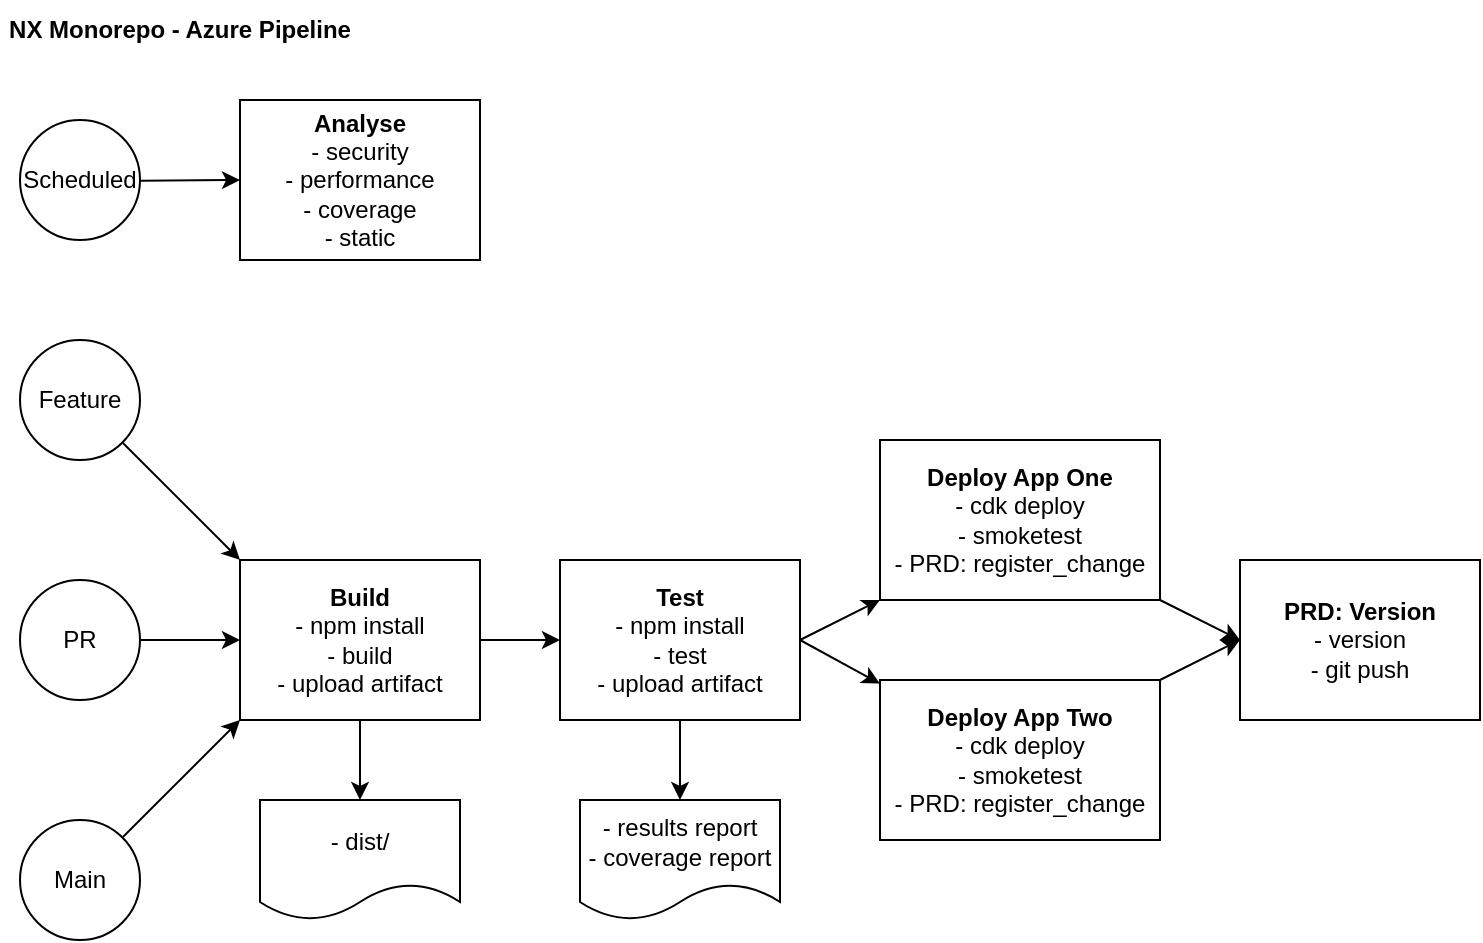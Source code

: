 <mxfile version="20.6.0" type="device"><diagram id="ScGELrWo42L4l17_GyMl" name="Page-1"><mxGraphModel dx="1234" dy="697" grid="1" gridSize="10" guides="1" tooltips="1" connect="1" arrows="1" fold="1" page="1" pageScale="1" pageWidth="850" pageHeight="1100" math="0" shadow="0"><root><mxCell id="0"/><mxCell id="1" parent="0"/><mxCell id="sbpcwHlsnpLtDFqSEBri-1" value="NX Monorepo - Azure Pipeline" style="text;html=1;strokeColor=none;fillColor=none;align=center;verticalAlign=middle;whiteSpace=wrap;rounded=0;fontStyle=1" vertex="1" parent="1"><mxGeometry x="80" y="160" width="180" height="30" as="geometry"/></mxCell><mxCell id="sbpcwHlsnpLtDFqSEBri-31" value="" style="edgeStyle=none;rounded=0;orthogonalLoop=1;jettySize=auto;html=1;" edge="1" parent="1" source="sbpcwHlsnpLtDFqSEBri-6" target="sbpcwHlsnpLtDFqSEBri-17"><mxGeometry relative="1" as="geometry"/></mxCell><mxCell id="sbpcwHlsnpLtDFqSEBri-6" value="Scheduled" style="ellipse;whiteSpace=wrap;html=1;aspect=fixed;" vertex="1" parent="1"><mxGeometry x="90" y="220" width="60" height="60" as="geometry"/></mxCell><mxCell id="sbpcwHlsnpLtDFqSEBri-13" style="rounded=0;orthogonalLoop=1;jettySize=auto;html=1;entryX=0;entryY=0;entryDx=0;entryDy=0;" edge="1" parent="1" source="sbpcwHlsnpLtDFqSEBri-7"><mxGeometry relative="1" as="geometry"><mxPoint x="200" y="440" as="targetPoint"/></mxGeometry></mxCell><mxCell id="sbpcwHlsnpLtDFqSEBri-7" value="Feature" style="ellipse;whiteSpace=wrap;html=1;aspect=fixed;" vertex="1" parent="1"><mxGeometry x="90" y="330" width="60" height="60" as="geometry"/></mxCell><mxCell id="sbpcwHlsnpLtDFqSEBri-14" style="edgeStyle=orthogonalEdgeStyle;rounded=0;orthogonalLoop=1;jettySize=auto;html=1;entryX=0;entryY=0.5;entryDx=0;entryDy=0;" edge="1" parent="1" source="sbpcwHlsnpLtDFqSEBri-8"><mxGeometry relative="1" as="geometry"><mxPoint x="200" y="480" as="targetPoint"/></mxGeometry></mxCell><mxCell id="sbpcwHlsnpLtDFqSEBri-8" value="PR" style="ellipse;whiteSpace=wrap;html=1;aspect=fixed;" vertex="1" parent="1"><mxGeometry x="90" y="450" width="60" height="60" as="geometry"/></mxCell><mxCell id="sbpcwHlsnpLtDFqSEBri-15" style="rounded=0;orthogonalLoop=1;jettySize=auto;html=1;entryX=0;entryY=1;entryDx=0;entryDy=0;" edge="1" parent="1" source="sbpcwHlsnpLtDFqSEBri-9"><mxGeometry relative="1" as="geometry"><mxPoint x="200" y="520" as="targetPoint"/></mxGeometry></mxCell><mxCell id="sbpcwHlsnpLtDFqSEBri-9" value="Main" style="ellipse;whiteSpace=wrap;html=1;aspect=fixed;" vertex="1" parent="1"><mxGeometry x="90" y="570" width="60" height="60" as="geometry"/></mxCell><mxCell id="sbpcwHlsnpLtDFqSEBri-16" value="- dist/" style="shape=document;whiteSpace=wrap;html=1;boundedLbl=1;" vertex="1" parent="1"><mxGeometry x="210" y="560" width="100" height="60" as="geometry"/></mxCell><mxCell id="sbpcwHlsnpLtDFqSEBri-17" value="&lt;b&gt;Analyse&lt;/b&gt;&lt;br&gt;- security&lt;br&gt;- performance&lt;br&gt;- coverage&lt;br&gt;- static" style="rounded=0;whiteSpace=wrap;html=1;" vertex="1" parent="1"><mxGeometry x="200" y="210" width="120" height="80" as="geometry"/></mxCell><mxCell id="sbpcwHlsnpLtDFqSEBri-18" value="- results report&lt;br&gt;- coverage report" style="shape=document;whiteSpace=wrap;html=1;boundedLbl=1;" vertex="1" parent="1"><mxGeometry x="370" y="560" width="100" height="60" as="geometry"/></mxCell><mxCell id="sbpcwHlsnpLtDFqSEBri-24" value="" style="edgeStyle=none;rounded=0;orthogonalLoop=1;jettySize=auto;html=1;" edge="1" parent="1" source="sbpcwHlsnpLtDFqSEBri-19" target="sbpcwHlsnpLtDFqSEBri-20"><mxGeometry relative="1" as="geometry"/></mxCell><mxCell id="sbpcwHlsnpLtDFqSEBri-25" value="" style="edgeStyle=none;rounded=0;orthogonalLoop=1;jettySize=auto;html=1;" edge="1" parent="1" source="sbpcwHlsnpLtDFqSEBri-19" target="sbpcwHlsnpLtDFqSEBri-16"><mxGeometry relative="1" as="geometry"/></mxCell><mxCell id="sbpcwHlsnpLtDFqSEBri-19" value="&lt;b&gt;Build&lt;/b&gt;&lt;br&gt;- npm install&lt;br&gt;- build&lt;br&gt;- upload artifact" style="rounded=0;whiteSpace=wrap;html=1;" vertex="1" parent="1"><mxGeometry x="200" y="440" width="120" height="80" as="geometry"/></mxCell><mxCell id="sbpcwHlsnpLtDFqSEBri-26" value="" style="edgeStyle=none;rounded=0;orthogonalLoop=1;jettySize=auto;html=1;" edge="1" parent="1" source="sbpcwHlsnpLtDFqSEBri-20" target="sbpcwHlsnpLtDFqSEBri-18"><mxGeometry relative="1" as="geometry"/></mxCell><mxCell id="sbpcwHlsnpLtDFqSEBri-27" value="" style="edgeStyle=none;rounded=0;orthogonalLoop=1;jettySize=auto;html=1;exitX=1;exitY=0.5;exitDx=0;exitDy=0;" edge="1" parent="1" source="sbpcwHlsnpLtDFqSEBri-20" target="sbpcwHlsnpLtDFqSEBri-23"><mxGeometry relative="1" as="geometry"/></mxCell><mxCell id="sbpcwHlsnpLtDFqSEBri-28" value="" style="edgeStyle=none;rounded=0;orthogonalLoop=1;jettySize=auto;html=1;entryX=0;entryY=1;entryDx=0;entryDy=0;exitX=1;exitY=0.5;exitDx=0;exitDy=0;" edge="1" parent="1" source="sbpcwHlsnpLtDFqSEBri-20" target="sbpcwHlsnpLtDFqSEBri-21"><mxGeometry relative="1" as="geometry"/></mxCell><mxCell id="sbpcwHlsnpLtDFqSEBri-20" value="&lt;b&gt;Test&lt;/b&gt;&lt;br&gt;- npm install&lt;br&gt;- test&lt;br&gt;- upload artifact" style="rounded=0;whiteSpace=wrap;html=1;" vertex="1" parent="1"><mxGeometry x="360" y="440" width="120" height="80" as="geometry"/></mxCell><mxCell id="sbpcwHlsnpLtDFqSEBri-29" style="edgeStyle=none;rounded=0;orthogonalLoop=1;jettySize=auto;html=1;entryX=0;entryY=0.5;entryDx=0;entryDy=0;exitX=1;exitY=1;exitDx=0;exitDy=0;" edge="1" parent="1" source="sbpcwHlsnpLtDFqSEBri-21" target="sbpcwHlsnpLtDFqSEBri-22"><mxGeometry relative="1" as="geometry"/></mxCell><mxCell id="sbpcwHlsnpLtDFqSEBri-21" value="&lt;b&gt;Deploy App One&lt;/b&gt;&lt;br&gt;- cdk deploy&lt;br&gt;- smoketest&lt;br&gt;- PRD: register_change" style="rounded=0;whiteSpace=wrap;html=1;" vertex="1" parent="1"><mxGeometry x="520" y="380" width="140" height="80" as="geometry"/></mxCell><mxCell id="sbpcwHlsnpLtDFqSEBri-22" value="&lt;b&gt;PRD: Version&lt;/b&gt;&lt;br&gt;- version&lt;br&gt;- git push" style="rounded=0;whiteSpace=wrap;html=1;" vertex="1" parent="1"><mxGeometry x="700" y="440" width="120" height="80" as="geometry"/></mxCell><mxCell id="sbpcwHlsnpLtDFqSEBri-30" value="" style="edgeStyle=none;rounded=0;orthogonalLoop=1;jettySize=auto;html=1;exitX=1;exitY=0;exitDx=0;exitDy=0;entryX=0;entryY=0.5;entryDx=0;entryDy=0;" edge="1" parent="1" source="sbpcwHlsnpLtDFqSEBri-23" target="sbpcwHlsnpLtDFqSEBri-22"><mxGeometry relative="1" as="geometry"/></mxCell><mxCell id="sbpcwHlsnpLtDFqSEBri-23" value="&lt;b&gt;Deploy App Two&lt;/b&gt;&lt;br&gt;- cdk deploy&lt;br&gt;- smoketest&lt;br&gt;- PRD: register_change" style="rounded=0;whiteSpace=wrap;html=1;" vertex="1" parent="1"><mxGeometry x="520" y="500" width="140" height="80" as="geometry"/></mxCell></root></mxGraphModel></diagram></mxfile>